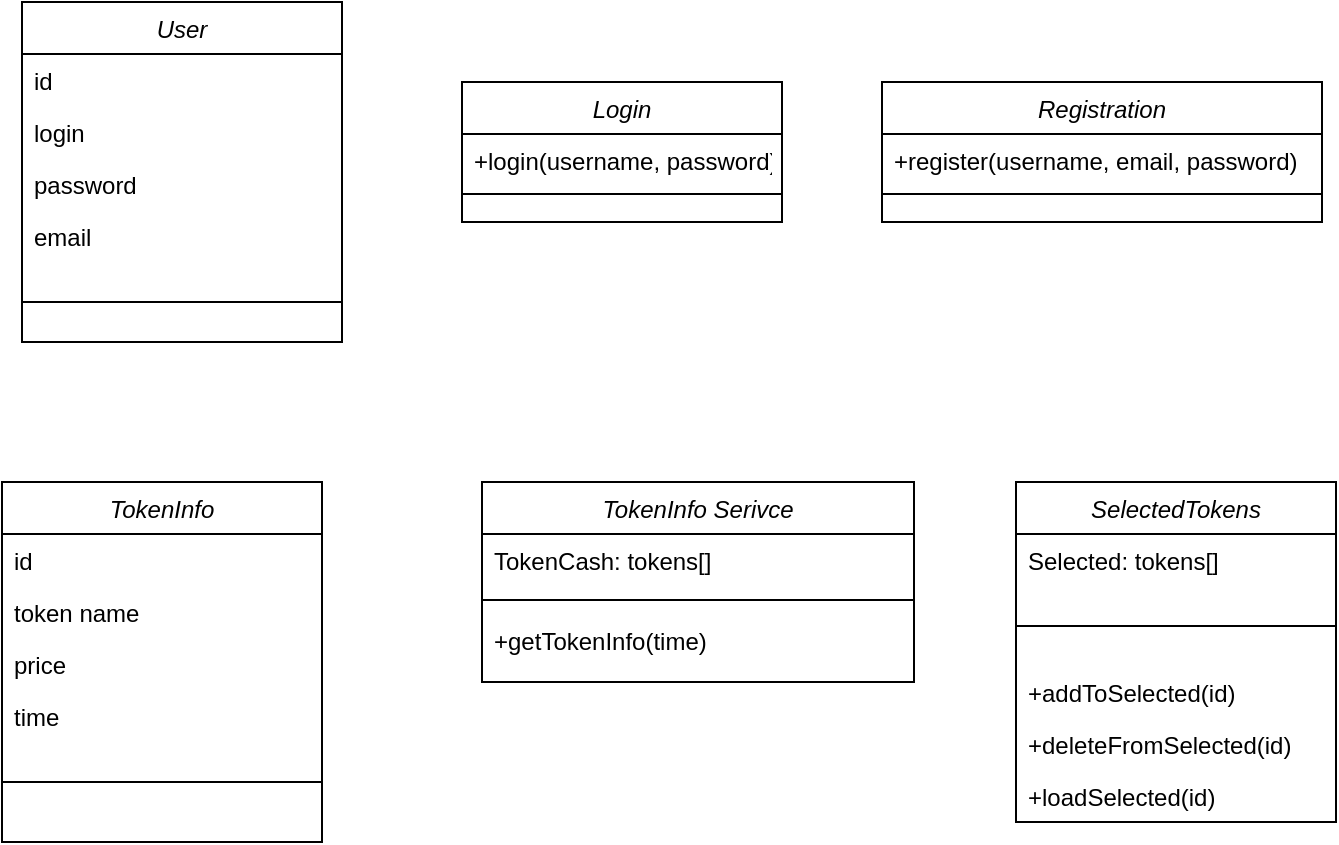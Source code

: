 <mxfile version="23.1.5" type="device">
  <diagram id="C5RBs43oDa-KdzZeNtuy" name="Page-1">
    <mxGraphModel dx="1235" dy="1834" grid="1" gridSize="10" guides="1" tooltips="1" connect="1" arrows="1" fold="1" page="1" pageScale="1" pageWidth="827" pageHeight="1169" math="0" shadow="0">
      <root>
        <mxCell id="WIyWlLk6GJQsqaUBKTNV-0" />
        <mxCell id="WIyWlLk6GJQsqaUBKTNV-1" parent="WIyWlLk6GJQsqaUBKTNV-0" />
        <mxCell id="2x1SoiZLKDatppw2idlj-0" value="User" style="swimlane;fontStyle=2;align=center;verticalAlign=top;childLayout=stackLayout;horizontal=1;startSize=26;horizontalStack=0;resizeParent=1;resizeLast=0;collapsible=1;marginBottom=0;rounded=0;shadow=0;strokeWidth=1;" vertex="1" parent="WIyWlLk6GJQsqaUBKTNV-1">
          <mxGeometry x="170" y="-160" width="160" height="170" as="geometry">
            <mxRectangle x="230" y="140" width="160" height="26" as="alternateBounds" />
          </mxGeometry>
        </mxCell>
        <mxCell id="2x1SoiZLKDatppw2idlj-1" value="id&#xa;" style="text;align=left;verticalAlign=top;spacingLeft=4;spacingRight=4;overflow=hidden;rotatable=0;points=[[0,0.5],[1,0.5]];portConstraint=eastwest;" vertex="1" parent="2x1SoiZLKDatppw2idlj-0">
          <mxGeometry y="26" width="160" height="26" as="geometry" />
        </mxCell>
        <mxCell id="2x1SoiZLKDatppw2idlj-2" value="login" style="text;align=left;verticalAlign=top;spacingLeft=4;spacingRight=4;overflow=hidden;rotatable=0;points=[[0,0.5],[1,0.5]];portConstraint=eastwest;rounded=0;shadow=0;html=0;" vertex="1" parent="2x1SoiZLKDatppw2idlj-0">
          <mxGeometry y="52" width="160" height="26" as="geometry" />
        </mxCell>
        <mxCell id="2x1SoiZLKDatppw2idlj-3" value="password" style="text;align=left;verticalAlign=top;spacingLeft=4;spacingRight=4;overflow=hidden;rotatable=0;points=[[0,0.5],[1,0.5]];portConstraint=eastwest;rounded=0;shadow=0;html=0;" vertex="1" parent="2x1SoiZLKDatppw2idlj-0">
          <mxGeometry y="78" width="160" height="26" as="geometry" />
        </mxCell>
        <mxCell id="2x1SoiZLKDatppw2idlj-14" value="email" style="text;align=left;verticalAlign=top;spacingLeft=4;spacingRight=4;overflow=hidden;rotatable=0;points=[[0,0.5],[1,0.5]];portConstraint=eastwest;rounded=0;shadow=0;html=0;" vertex="1" parent="2x1SoiZLKDatppw2idlj-0">
          <mxGeometry y="104" width="160" height="26" as="geometry" />
        </mxCell>
        <mxCell id="2x1SoiZLKDatppw2idlj-4" value="" style="line;html=1;strokeWidth=1;align=left;verticalAlign=middle;spacingTop=-1;spacingLeft=3;spacingRight=3;rotatable=0;labelPosition=right;points=[];portConstraint=eastwest;" vertex="1" parent="2x1SoiZLKDatppw2idlj-0">
          <mxGeometry y="130" width="160" height="40" as="geometry" />
        </mxCell>
        <mxCell id="2x1SoiZLKDatppw2idlj-6" value="Login" style="swimlane;fontStyle=2;align=center;verticalAlign=top;childLayout=stackLayout;horizontal=1;startSize=26;horizontalStack=0;resizeParent=1;resizeLast=0;collapsible=1;marginBottom=0;rounded=0;shadow=0;strokeWidth=1;" vertex="1" parent="WIyWlLk6GJQsqaUBKTNV-1">
          <mxGeometry x="390" y="-120" width="160" height="70" as="geometry">
            <mxRectangle x="230" y="140" width="160" height="26" as="alternateBounds" />
          </mxGeometry>
        </mxCell>
        <mxCell id="2x1SoiZLKDatppw2idlj-7" value="+login(username, password)" style="text;align=left;verticalAlign=top;spacingLeft=4;spacingRight=4;overflow=hidden;rotatable=0;points=[[0,0.5],[1,0.5]];portConstraint=eastwest;" vertex="1" parent="2x1SoiZLKDatppw2idlj-6">
          <mxGeometry y="26" width="160" height="26" as="geometry" />
        </mxCell>
        <mxCell id="2x1SoiZLKDatppw2idlj-10" value="" style="line;html=1;strokeWidth=1;align=left;verticalAlign=middle;spacingTop=-1;spacingLeft=3;spacingRight=3;rotatable=0;labelPosition=right;points=[];portConstraint=eastwest;" vertex="1" parent="2x1SoiZLKDatppw2idlj-6">
          <mxGeometry y="52" width="160" height="8" as="geometry" />
        </mxCell>
        <mxCell id="2x1SoiZLKDatppw2idlj-15" value="Registration" style="swimlane;fontStyle=2;align=center;verticalAlign=top;childLayout=stackLayout;horizontal=1;startSize=26;horizontalStack=0;resizeParent=1;resizeLast=0;collapsible=1;marginBottom=0;rounded=0;shadow=0;strokeWidth=1;" vertex="1" parent="WIyWlLk6GJQsqaUBKTNV-1">
          <mxGeometry x="600" y="-120" width="220" height="70" as="geometry">
            <mxRectangle x="230" y="140" width="160" height="26" as="alternateBounds" />
          </mxGeometry>
        </mxCell>
        <mxCell id="2x1SoiZLKDatppw2idlj-16" value="+register(username, email, password)&#xa;" style="text;align=left;verticalAlign=top;spacingLeft=4;spacingRight=4;overflow=hidden;rotatable=0;points=[[0,0.5],[1,0.5]];portConstraint=eastwest;" vertex="1" parent="2x1SoiZLKDatppw2idlj-15">
          <mxGeometry y="26" width="220" height="26" as="geometry" />
        </mxCell>
        <mxCell id="2x1SoiZLKDatppw2idlj-17" value="" style="line;html=1;strokeWidth=1;align=left;verticalAlign=middle;spacingTop=-1;spacingLeft=3;spacingRight=3;rotatable=0;labelPosition=right;points=[];portConstraint=eastwest;" vertex="1" parent="2x1SoiZLKDatppw2idlj-15">
          <mxGeometry y="52" width="220" height="8" as="geometry" />
        </mxCell>
        <mxCell id="2x1SoiZLKDatppw2idlj-18" value="TokenInfo" style="swimlane;fontStyle=2;align=center;verticalAlign=top;childLayout=stackLayout;horizontal=1;startSize=26;horizontalStack=0;resizeParent=1;resizeLast=0;collapsible=1;marginBottom=0;rounded=0;shadow=0;strokeWidth=1;" vertex="1" parent="WIyWlLk6GJQsqaUBKTNV-1">
          <mxGeometry x="160" y="80" width="160" height="180" as="geometry">
            <mxRectangle x="230" y="140" width="160" height="26" as="alternateBounds" />
          </mxGeometry>
        </mxCell>
        <mxCell id="2x1SoiZLKDatppw2idlj-19" value="id&#xa;" style="text;align=left;verticalAlign=top;spacingLeft=4;spacingRight=4;overflow=hidden;rotatable=0;points=[[0,0.5],[1,0.5]];portConstraint=eastwest;" vertex="1" parent="2x1SoiZLKDatppw2idlj-18">
          <mxGeometry y="26" width="160" height="26" as="geometry" />
        </mxCell>
        <mxCell id="2x1SoiZLKDatppw2idlj-20" value="token name" style="text;align=left;verticalAlign=top;spacingLeft=4;spacingRight=4;overflow=hidden;rotatable=0;points=[[0,0.5],[1,0.5]];portConstraint=eastwest;rounded=0;shadow=0;html=0;" vertex="1" parent="2x1SoiZLKDatppw2idlj-18">
          <mxGeometry y="52" width="160" height="26" as="geometry" />
        </mxCell>
        <mxCell id="2x1SoiZLKDatppw2idlj-21" value="price" style="text;align=left;verticalAlign=top;spacingLeft=4;spacingRight=4;overflow=hidden;rotatable=0;points=[[0,0.5],[1,0.5]];portConstraint=eastwest;rounded=0;shadow=0;html=0;" vertex="1" parent="2x1SoiZLKDatppw2idlj-18">
          <mxGeometry y="78" width="160" height="26" as="geometry" />
        </mxCell>
        <mxCell id="2x1SoiZLKDatppw2idlj-24" value="time" style="text;align=left;verticalAlign=top;spacingLeft=4;spacingRight=4;overflow=hidden;rotatable=0;points=[[0,0.5],[1,0.5]];portConstraint=eastwest;rounded=0;shadow=0;html=0;" vertex="1" parent="2x1SoiZLKDatppw2idlj-18">
          <mxGeometry y="104" width="160" height="26" as="geometry" />
        </mxCell>
        <mxCell id="2x1SoiZLKDatppw2idlj-23" value="" style="line;html=1;strokeWidth=1;align=left;verticalAlign=middle;spacingTop=-1;spacingLeft=3;spacingRight=3;rotatable=0;labelPosition=right;points=[];portConstraint=eastwest;" vertex="1" parent="2x1SoiZLKDatppw2idlj-18">
          <mxGeometry y="130" width="160" height="40" as="geometry" />
        </mxCell>
        <mxCell id="2x1SoiZLKDatppw2idlj-29" value="TokenInfo Serivce" style="swimlane;fontStyle=2;align=center;verticalAlign=top;childLayout=stackLayout;horizontal=1;startSize=26;horizontalStack=0;resizeParent=1;resizeLast=0;collapsible=1;marginBottom=0;rounded=0;shadow=0;strokeWidth=1;" vertex="1" parent="WIyWlLk6GJQsqaUBKTNV-1">
          <mxGeometry x="400" y="80" width="216" height="100" as="geometry">
            <mxRectangle x="230" y="140" width="160" height="26" as="alternateBounds" />
          </mxGeometry>
        </mxCell>
        <mxCell id="2x1SoiZLKDatppw2idlj-34" value="TokenCash: tokens[]" style="text;align=left;verticalAlign=top;spacingLeft=4;spacingRight=4;overflow=hidden;rotatable=0;points=[[0,0.5],[1,0.5]];portConstraint=eastwest;rounded=0;shadow=0;html=0;" vertex="1" parent="2x1SoiZLKDatppw2idlj-29">
          <mxGeometry y="26" width="216" height="26" as="geometry" />
        </mxCell>
        <mxCell id="2x1SoiZLKDatppw2idlj-35" value="" style="line;html=1;strokeWidth=1;align=left;verticalAlign=middle;spacingTop=-1;spacingLeft=3;spacingRight=3;rotatable=0;labelPosition=right;points=[];portConstraint=eastwest;" vertex="1" parent="2x1SoiZLKDatppw2idlj-29">
          <mxGeometry y="52" width="216" height="14" as="geometry" />
        </mxCell>
        <mxCell id="2x1SoiZLKDatppw2idlj-31" value="+getTokenInfo(time)" style="text;align=left;verticalAlign=top;spacingLeft=4;spacingRight=4;overflow=hidden;rotatable=0;points=[[0,0.5],[1,0.5]];portConstraint=eastwest;rounded=0;shadow=0;html=0;" vertex="1" parent="2x1SoiZLKDatppw2idlj-29">
          <mxGeometry y="66" width="216" height="26" as="geometry" />
        </mxCell>
        <mxCell id="2x1SoiZLKDatppw2idlj-38" value="SelectedTokens" style="swimlane;fontStyle=2;align=center;verticalAlign=top;childLayout=stackLayout;horizontal=1;startSize=26;horizontalStack=0;resizeParent=1;resizeLast=0;collapsible=1;marginBottom=0;rounded=0;shadow=0;strokeWidth=1;" vertex="1" parent="WIyWlLk6GJQsqaUBKTNV-1">
          <mxGeometry x="667" y="80" width="160" height="170" as="geometry">
            <mxRectangle x="230" y="140" width="160" height="26" as="alternateBounds" />
          </mxGeometry>
        </mxCell>
        <mxCell id="2x1SoiZLKDatppw2idlj-39" value="Selected: tokens[]" style="text;align=left;verticalAlign=top;spacingLeft=4;spacingRight=4;overflow=hidden;rotatable=0;points=[[0,0.5],[1,0.5]];portConstraint=eastwest;" vertex="1" parent="2x1SoiZLKDatppw2idlj-38">
          <mxGeometry y="26" width="160" height="26" as="geometry" />
        </mxCell>
        <mxCell id="2x1SoiZLKDatppw2idlj-43" value="" style="line;html=1;strokeWidth=1;align=left;verticalAlign=middle;spacingTop=-1;spacingLeft=3;spacingRight=3;rotatable=0;labelPosition=right;points=[];portConstraint=eastwest;" vertex="1" parent="2x1SoiZLKDatppw2idlj-38">
          <mxGeometry y="52" width="160" height="40" as="geometry" />
        </mxCell>
        <mxCell id="2x1SoiZLKDatppw2idlj-40" value="+addToSelected(id)" style="text;align=left;verticalAlign=top;spacingLeft=4;spacingRight=4;overflow=hidden;rotatable=0;points=[[0,0.5],[1,0.5]];portConstraint=eastwest;rounded=0;shadow=0;html=0;" vertex="1" parent="2x1SoiZLKDatppw2idlj-38">
          <mxGeometry y="92" width="160" height="26" as="geometry" />
        </mxCell>
        <mxCell id="2x1SoiZLKDatppw2idlj-44" value="+deleteFromSelected(id)" style="text;align=left;verticalAlign=top;spacingLeft=4;spacingRight=4;overflow=hidden;rotatable=0;points=[[0,0.5],[1,0.5]];portConstraint=eastwest;rounded=0;shadow=0;html=0;" vertex="1" parent="2x1SoiZLKDatppw2idlj-38">
          <mxGeometry y="118" width="160" height="26" as="geometry" />
        </mxCell>
        <mxCell id="2x1SoiZLKDatppw2idlj-45" value="+loadSelected(id)&#xa;" style="text;align=left;verticalAlign=top;spacingLeft=4;spacingRight=4;overflow=hidden;rotatable=0;points=[[0,0.5],[1,0.5]];portConstraint=eastwest;rounded=0;shadow=0;html=0;" vertex="1" parent="2x1SoiZLKDatppw2idlj-38">
          <mxGeometry y="144" width="160" height="26" as="geometry" />
        </mxCell>
      </root>
    </mxGraphModel>
  </diagram>
</mxfile>
